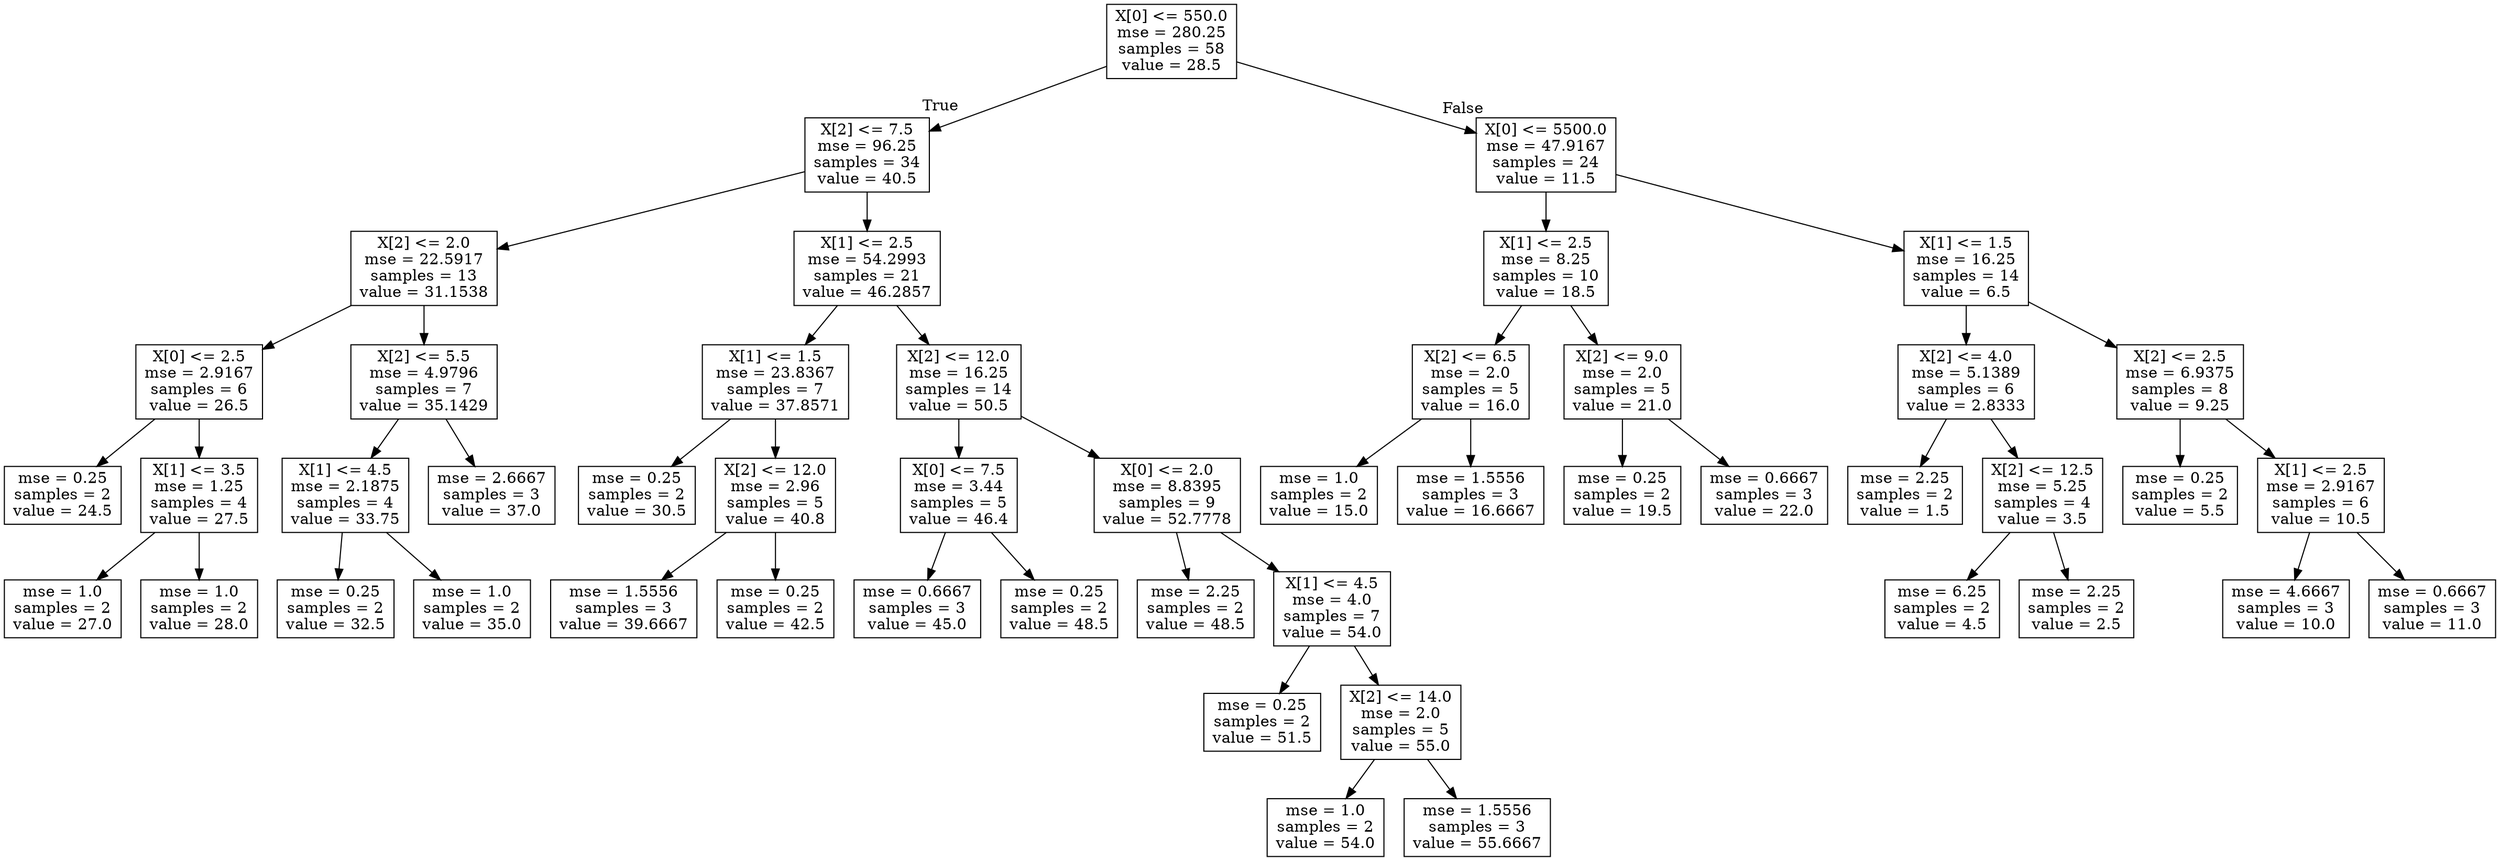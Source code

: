 digraph Tree {
node [shape=box] ;
0 [label="X[0] <= 550.0\nmse = 280.25\nsamples = 58\nvalue = 28.5"] ;
1 [label="X[2] <= 7.5\nmse = 96.25\nsamples = 34\nvalue = 40.5"] ;
0 -> 1 [labeldistance=2.5, labelangle=45, headlabel="True"] ;
2 [label="X[2] <= 2.0\nmse = 22.5917\nsamples = 13\nvalue = 31.1538"] ;
1 -> 2 ;
3 [label="X[0] <= 2.5\nmse = 2.9167\nsamples = 6\nvalue = 26.5"] ;
2 -> 3 ;
4 [label="mse = 0.25\nsamples = 2\nvalue = 24.5"] ;
3 -> 4 ;
5 [label="X[1] <= 3.5\nmse = 1.25\nsamples = 4\nvalue = 27.5"] ;
3 -> 5 ;
6 [label="mse = 1.0\nsamples = 2\nvalue = 27.0"] ;
5 -> 6 ;
7 [label="mse = 1.0\nsamples = 2\nvalue = 28.0"] ;
5 -> 7 ;
8 [label="X[2] <= 5.5\nmse = 4.9796\nsamples = 7\nvalue = 35.1429"] ;
2 -> 8 ;
9 [label="X[1] <= 4.5\nmse = 2.1875\nsamples = 4\nvalue = 33.75"] ;
8 -> 9 ;
10 [label="mse = 0.25\nsamples = 2\nvalue = 32.5"] ;
9 -> 10 ;
11 [label="mse = 1.0\nsamples = 2\nvalue = 35.0"] ;
9 -> 11 ;
12 [label="mse = 2.6667\nsamples = 3\nvalue = 37.0"] ;
8 -> 12 ;
13 [label="X[1] <= 2.5\nmse = 54.2993\nsamples = 21\nvalue = 46.2857"] ;
1 -> 13 ;
14 [label="X[1] <= 1.5\nmse = 23.8367\nsamples = 7\nvalue = 37.8571"] ;
13 -> 14 ;
15 [label="mse = 0.25\nsamples = 2\nvalue = 30.5"] ;
14 -> 15 ;
16 [label="X[2] <= 12.0\nmse = 2.96\nsamples = 5\nvalue = 40.8"] ;
14 -> 16 ;
17 [label="mse = 1.5556\nsamples = 3\nvalue = 39.6667"] ;
16 -> 17 ;
18 [label="mse = 0.25\nsamples = 2\nvalue = 42.5"] ;
16 -> 18 ;
19 [label="X[2] <= 12.0\nmse = 16.25\nsamples = 14\nvalue = 50.5"] ;
13 -> 19 ;
20 [label="X[0] <= 7.5\nmse = 3.44\nsamples = 5\nvalue = 46.4"] ;
19 -> 20 ;
21 [label="mse = 0.6667\nsamples = 3\nvalue = 45.0"] ;
20 -> 21 ;
22 [label="mse = 0.25\nsamples = 2\nvalue = 48.5"] ;
20 -> 22 ;
23 [label="X[0] <= 2.0\nmse = 8.8395\nsamples = 9\nvalue = 52.7778"] ;
19 -> 23 ;
24 [label="mse = 2.25\nsamples = 2\nvalue = 48.5"] ;
23 -> 24 ;
25 [label="X[1] <= 4.5\nmse = 4.0\nsamples = 7\nvalue = 54.0"] ;
23 -> 25 ;
26 [label="mse = 0.25\nsamples = 2\nvalue = 51.5"] ;
25 -> 26 ;
27 [label="X[2] <= 14.0\nmse = 2.0\nsamples = 5\nvalue = 55.0"] ;
25 -> 27 ;
28 [label="mse = 1.0\nsamples = 2\nvalue = 54.0"] ;
27 -> 28 ;
29 [label="mse = 1.5556\nsamples = 3\nvalue = 55.6667"] ;
27 -> 29 ;
30 [label="X[0] <= 5500.0\nmse = 47.9167\nsamples = 24\nvalue = 11.5"] ;
0 -> 30 [labeldistance=2.5, labelangle=-45, headlabel="False"] ;
31 [label="X[1] <= 2.5\nmse = 8.25\nsamples = 10\nvalue = 18.5"] ;
30 -> 31 ;
32 [label="X[2] <= 6.5\nmse = 2.0\nsamples = 5\nvalue = 16.0"] ;
31 -> 32 ;
33 [label="mse = 1.0\nsamples = 2\nvalue = 15.0"] ;
32 -> 33 ;
34 [label="mse = 1.5556\nsamples = 3\nvalue = 16.6667"] ;
32 -> 34 ;
35 [label="X[2] <= 9.0\nmse = 2.0\nsamples = 5\nvalue = 21.0"] ;
31 -> 35 ;
36 [label="mse = 0.25\nsamples = 2\nvalue = 19.5"] ;
35 -> 36 ;
37 [label="mse = 0.6667\nsamples = 3\nvalue = 22.0"] ;
35 -> 37 ;
38 [label="X[1] <= 1.5\nmse = 16.25\nsamples = 14\nvalue = 6.5"] ;
30 -> 38 ;
39 [label="X[2] <= 4.0\nmse = 5.1389\nsamples = 6\nvalue = 2.8333"] ;
38 -> 39 ;
40 [label="mse = 2.25\nsamples = 2\nvalue = 1.5"] ;
39 -> 40 ;
41 [label="X[2] <= 12.5\nmse = 5.25\nsamples = 4\nvalue = 3.5"] ;
39 -> 41 ;
42 [label="mse = 6.25\nsamples = 2\nvalue = 4.5"] ;
41 -> 42 ;
43 [label="mse = 2.25\nsamples = 2\nvalue = 2.5"] ;
41 -> 43 ;
44 [label="X[2] <= 2.5\nmse = 6.9375\nsamples = 8\nvalue = 9.25"] ;
38 -> 44 ;
45 [label="mse = 0.25\nsamples = 2\nvalue = 5.5"] ;
44 -> 45 ;
46 [label="X[1] <= 2.5\nmse = 2.9167\nsamples = 6\nvalue = 10.5"] ;
44 -> 46 ;
47 [label="mse = 4.6667\nsamples = 3\nvalue = 10.0"] ;
46 -> 47 ;
48 [label="mse = 0.6667\nsamples = 3\nvalue = 11.0"] ;
46 -> 48 ;
}